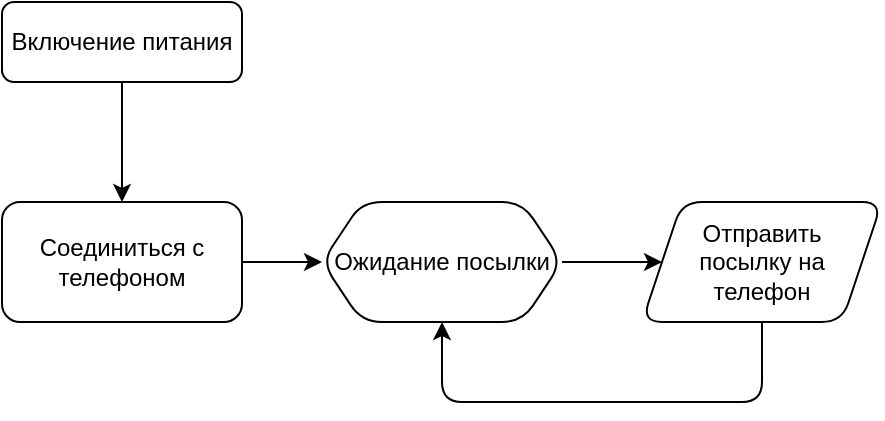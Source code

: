 <mxfile version="15.7.1" type="google"><diagram id="C5RBs43oDa-KdzZeNtuy" name="Page-1"><mxGraphModel dx="813" dy="435" grid="1" gridSize="10" guides="1" tooltips="1" connect="1" arrows="1" fold="1" page="1" pageScale="1" pageWidth="827" pageHeight="1169" math="0" shadow="0"><root><mxCell id="WIyWlLk6GJQsqaUBKTNV-0"/><mxCell id="WIyWlLk6GJQsqaUBKTNV-1" parent="WIyWlLk6GJQsqaUBKTNV-0"/><mxCell id="zcl2VceXgDuG7bLcNnjR-10" value="" style="edgeStyle=orthogonalEdgeStyle;rounded=1;orthogonalLoop=1;jettySize=auto;html=1;" parent="WIyWlLk6GJQsqaUBKTNV-1" source="WIyWlLk6GJQsqaUBKTNV-3" target="qz7_azZpemYgg3qXskmZ-0" edge="1"><mxGeometry relative="1" as="geometry"><mxPoint x="220" y="160" as="targetPoint"/></mxGeometry></mxCell><mxCell id="WIyWlLk6GJQsqaUBKTNV-3" value="Включение питания" style="whiteSpace=wrap;html=1;fontSize=12;glass=0;strokeWidth=1;shadow=0;rounded=1;" parent="WIyWlLk6GJQsqaUBKTNV-1" vertex="1"><mxGeometry x="160" y="60" width="120" height="40" as="geometry"/></mxCell><mxCell id="qz7_azZpemYgg3qXskmZ-3" style="edgeStyle=orthogonalEdgeStyle;rounded=0;orthogonalLoop=1;jettySize=auto;html=1;" edge="1" parent="WIyWlLk6GJQsqaUBKTNV-1" source="qz7_azZpemYgg3qXskmZ-0" target="qz7_azZpemYgg3qXskmZ-2"><mxGeometry relative="1" as="geometry"/></mxCell><mxCell id="qz7_azZpemYgg3qXskmZ-0" value="Соединиться с телефоном" style="whiteSpace=wrap;html=1;rounded=1;" vertex="1" parent="WIyWlLk6GJQsqaUBKTNV-1"><mxGeometry x="160" y="160" width="120" height="60" as="geometry"/></mxCell><mxCell id="qz7_azZpemYgg3qXskmZ-5" style="edgeStyle=orthogonalEdgeStyle;rounded=0;orthogonalLoop=1;jettySize=auto;html=1;" edge="1" parent="WIyWlLk6GJQsqaUBKTNV-1" source="qz7_azZpemYgg3qXskmZ-2" target="qz7_azZpemYgg3qXskmZ-4"><mxGeometry relative="1" as="geometry"/></mxCell><mxCell id="qz7_azZpemYgg3qXskmZ-2" value="Ожидание посылки" style="shape=hexagon;perimeter=hexagonPerimeter2;whiteSpace=wrap;html=1;fixedSize=1;rounded=1;" vertex="1" parent="WIyWlLk6GJQsqaUBKTNV-1"><mxGeometry x="320" y="160" width="120" height="60" as="geometry"/></mxCell><mxCell id="qz7_azZpemYgg3qXskmZ-6" style="edgeStyle=orthogonalEdgeStyle;rounded=1;orthogonalLoop=1;jettySize=auto;html=1;" edge="1" parent="WIyWlLk6GJQsqaUBKTNV-1" source="qz7_azZpemYgg3qXskmZ-4" target="qz7_azZpemYgg3qXskmZ-2"><mxGeometry relative="1" as="geometry"><Array as="points"><mxPoint x="540" y="260"/><mxPoint x="380" y="260"/></Array></mxGeometry></mxCell><mxCell id="qz7_azZpemYgg3qXskmZ-4" value="Отправить &lt;br&gt;посылку на &lt;br&gt;телефон" style="shape=parallelogram;perimeter=parallelogramPerimeter;whiteSpace=wrap;html=1;fixedSize=1;rounded=1;" vertex="1" parent="WIyWlLk6GJQsqaUBKTNV-1"><mxGeometry x="480" y="160" width="120" height="60" as="geometry"/></mxCell></root></mxGraphModel></diagram></mxfile>